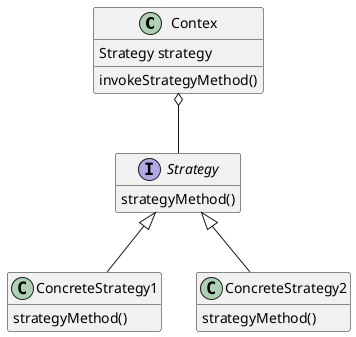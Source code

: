 @startuml StrategyPattern
hide empty members

class Contex{
    Strategy strategy
    invokeStrategyMethod()
}

interface Strategy{
    strategyMethod()
}

class ConcreteStrategy1{
    strategyMethod()
}

class ConcreteStrategy2{
    strategyMethod()
}

Contex o-- Strategy
Strategy <|-- ConcreteStrategy1
Strategy <|-- ConcreteStrategy2

@enduml